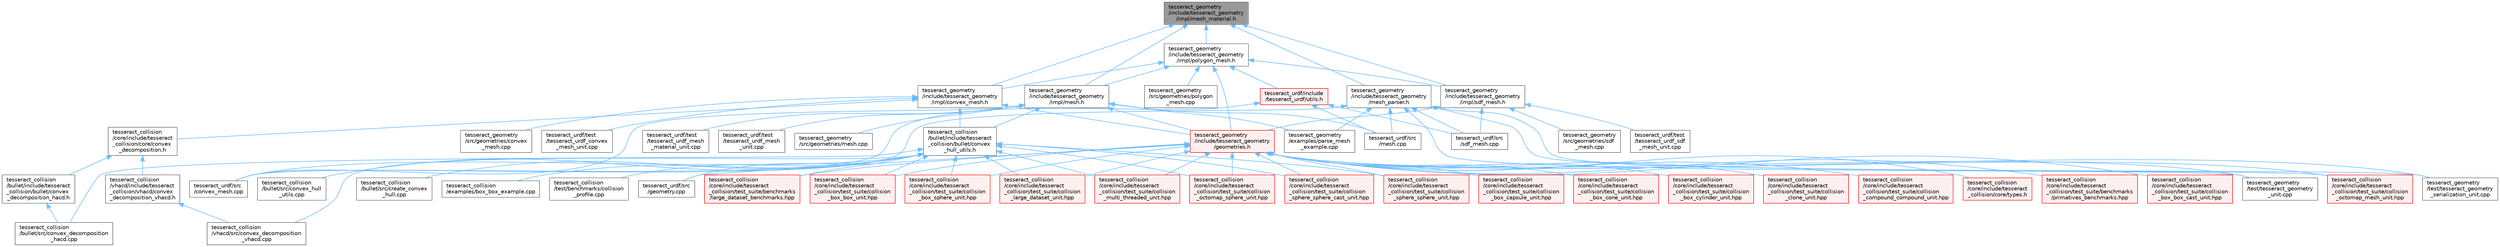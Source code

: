 digraph "tesseract_geometry/include/tesseract_geometry/impl/mesh_material.h"
{
 // LATEX_PDF_SIZE
  bgcolor="transparent";
  edge [fontname=Helvetica,fontsize=10,labelfontname=Helvetica,labelfontsize=10];
  node [fontname=Helvetica,fontsize=10,shape=box,height=0.2,width=0.4];
  Node1 [label="tesseract_geometry\l/include/tesseract_geometry\l/impl/mesh_material.h",height=0.2,width=0.4,color="gray40", fillcolor="grey60", style="filled", fontcolor="black",tooltip="Tesseract Mesh Material read from a mesh file."];
  Node1 -> Node2 [dir="back",color="steelblue1",style="solid"];
  Node2 [label="tesseract_geometry\l/include/tesseract_geometry\l/impl/convex_mesh.h",height=0.2,width=0.4,color="grey40", fillcolor="white", style="filled",URL="$de/dd2/tesseract__geometry_2include_2tesseract__geometry_2impl_2convex__mesh_8h.html",tooltip="Tesseract Convex Mesh Geometry."];
  Node2 -> Node3 [dir="back",color="steelblue1",style="solid"];
  Node3 [label="tesseract_collision\l/bullet/include/tesseract\l_collision/bullet/convex\l_hull_utils.h",height=0.2,width=0.4,color="grey40", fillcolor="white", style="filled",URL="$d0/d01/convex__hull__utils_8h.html",tooltip="This is a collection of common methods."];
  Node3 -> Node4 [dir="back",color="steelblue1",style="solid"];
  Node4 [label="tesseract_collision\l/bullet/src/convex_decomposition\l_hacd.cpp",height=0.2,width=0.4,color="grey40", fillcolor="white", style="filled",URL="$d7/d41/convex__decomposition__hacd_8cpp.html",tooltip=" "];
  Node3 -> Node5 [dir="back",color="steelblue1",style="solid"];
  Node5 [label="tesseract_collision\l/bullet/src/convex_hull\l_utils.cpp",height=0.2,width=0.4,color="grey40", fillcolor="white", style="filled",URL="$df/d54/convex__hull__utils_8cpp.html",tooltip=" "];
  Node3 -> Node6 [dir="back",color="steelblue1",style="solid"];
  Node6 [label="tesseract_collision\l/bullet/src/create_convex\l_hull.cpp",height=0.2,width=0.4,color="grey40", fillcolor="white", style="filled",URL="$d9/d52/create__convex__hull_8cpp.html",tooltip="This takes an input file and generates a convex hull ply file."];
  Node3 -> Node7 [dir="back",color="steelblue1",style="solid"];
  Node7 [label="tesseract_collision\l/core/include/tesseract\l_collision/test_suite/benchmarks\l/large_dataset_benchmarks.hpp",height=0.2,width=0.4,color="red", fillcolor="#FFF0F0", style="filled",URL="$d6/dd9/large__dataset__benchmarks_8hpp.html",tooltip=" "];
  Node3 -> Node11 [dir="back",color="steelblue1",style="solid"];
  Node11 [label="tesseract_collision\l/core/include/tesseract\l_collision/test_suite/collision\l_box_box_unit.hpp",height=0.2,width=0.4,color="red", fillcolor="#FFF0F0", style="filled",URL="$d1/d83/collision__box__box__unit_8hpp.html",tooltip=" "];
  Node3 -> Node13 [dir="back",color="steelblue1",style="solid"];
  Node13 [label="tesseract_collision\l/core/include/tesseract\l_collision/test_suite/collision\l_box_sphere_unit.hpp",height=0.2,width=0.4,color="red", fillcolor="#FFF0F0", style="filled",URL="$d8/dd9/collision__box__sphere__unit_8hpp.html",tooltip=" "];
  Node3 -> Node15 [dir="back",color="steelblue1",style="solid"];
  Node15 [label="tesseract_collision\l/core/include/tesseract\l_collision/test_suite/collision\l_large_dataset_unit.hpp",height=0.2,width=0.4,color="red", fillcolor="#FFF0F0", style="filled",URL="$d7/d23/collision__large__dataset__unit_8hpp.html",tooltip=" "];
  Node3 -> Node17 [dir="back",color="steelblue1",style="solid"];
  Node17 [label="tesseract_collision\l/core/include/tesseract\l_collision/test_suite/collision\l_multi_threaded_unit.hpp",height=0.2,width=0.4,color="red", fillcolor="#FFF0F0", style="filled",URL="$de/d2c/collision__multi__threaded__unit_8hpp.html",tooltip=" "];
  Node3 -> Node19 [dir="back",color="steelblue1",style="solid"];
  Node19 [label="tesseract_collision\l/core/include/tesseract\l_collision/test_suite/collision\l_octomap_sphere_unit.hpp",height=0.2,width=0.4,color="red", fillcolor="#FFF0F0", style="filled",URL="$dc/d2d/collision__octomap__sphere__unit_8hpp.html",tooltip=" "];
  Node3 -> Node21 [dir="back",color="steelblue1",style="solid"];
  Node21 [label="tesseract_collision\l/core/include/tesseract\l_collision/test_suite/collision\l_sphere_sphere_cast_unit.hpp",height=0.2,width=0.4,color="red", fillcolor="#FFF0F0", style="filled",URL="$dd/dce/collision__sphere__sphere__cast__unit_8hpp.html",tooltip=" "];
  Node3 -> Node23 [dir="back",color="steelblue1",style="solid"];
  Node23 [label="tesseract_collision\l/core/include/tesseract\l_collision/test_suite/collision\l_sphere_sphere_unit.hpp",height=0.2,width=0.4,color="red", fillcolor="#FFF0F0", style="filled",URL="$d5/d45/collision__sphere__sphere__unit_8hpp.html",tooltip=" "];
  Node3 -> Node25 [dir="back",color="steelblue1",style="solid"];
  Node25 [label="tesseract_collision\l/examples/box_box_example.cpp",height=0.2,width=0.4,color="grey40", fillcolor="white", style="filled",URL="$dd/d5a/box__box__example_8cpp.html",tooltip=" "];
  Node3 -> Node26 [dir="back",color="steelblue1",style="solid"];
  Node26 [label="tesseract_collision\l/test/benchmarks/collision\l_profile.cpp",height=0.2,width=0.4,color="grey40", fillcolor="white", style="filled",URL="$df/d70/collision__profile_8cpp.html",tooltip=" "];
  Node3 -> Node27 [dir="back",color="steelblue1",style="solid"];
  Node27 [label="tesseract_collision\l/vhacd/src/convex_decomposition\l_vhacd.cpp",height=0.2,width=0.4,color="grey40", fillcolor="white", style="filled",URL="$d3/d47/convex__decomposition__vhacd_8cpp.html",tooltip=" "];
  Node3 -> Node28 [dir="back",color="steelblue1",style="solid"];
  Node28 [label="tesseract_urdf/src\l/convex_mesh.cpp",height=0.2,width=0.4,color="grey40", fillcolor="white", style="filled",URL="$d7/d92/tesseract__urdf_2src_2convex__mesh_8cpp.html",tooltip="Parse convex_mesh from xml string."];
  Node3 -> Node29 [dir="back",color="steelblue1",style="solid"];
  Node29 [label="tesseract_urdf/src\l/geometry.cpp",height=0.2,width=0.4,color="grey40", fillcolor="white", style="filled",URL="$dc/d89/tesseract__urdf_2src_2geometry_8cpp.html",tooltip="Parse geometry from XML string."];
  Node2 -> Node30 [dir="back",color="steelblue1",style="solid"];
  Node30 [label="tesseract_collision\l/core/include/tesseract\l_collision/core/convex\l_decomposition.h",height=0.2,width=0.4,color="grey40", fillcolor="white", style="filled",URL="$dd/dc4/convex__decomposition_8h.html",tooltip="Convex decomposition interface."];
  Node30 -> Node31 [dir="back",color="steelblue1",style="solid"];
  Node31 [label="tesseract_collision\l/bullet/include/tesseract\l_collision/bullet/convex\l_decomposition_hacd.h",height=0.2,width=0.4,color="grey40", fillcolor="white", style="filled",URL="$d7/da3/convex__decomposition__hacd_8h.html",tooltip="Convex decomposition HACD implementation."];
  Node31 -> Node4 [dir="back",color="steelblue1",style="solid"];
  Node30 -> Node32 [dir="back",color="steelblue1",style="solid"];
  Node32 [label="tesseract_collision\l/vhacd/include/tesseract\l_collision/vhacd/convex\l_decomposition_vhacd.h",height=0.2,width=0.4,color="grey40", fillcolor="white", style="filled",URL="$d2/df5/convex__decomposition__vhacd_8h.html",tooltip="Convex decomposition VHACD implementation."];
  Node32 -> Node27 [dir="back",color="steelblue1",style="solid"];
  Node2 -> Node33 [dir="back",color="steelblue1",style="solid"];
  Node33 [label="tesseract_geometry\l/include/tesseract_geometry\l/geometries.h",height=0.2,width=0.4,color="red", fillcolor="#FFF0F0", style="filled",URL="$d4/ddb/geometries_8h.html",tooltip="Tesseract Geometries."];
  Node33 -> Node34 [dir="back",color="steelblue1",style="solid"];
  Node34 [label="tesseract_collision\l/core/include/tesseract\l_collision/core/types.h",height=0.2,width=0.4,color="red", fillcolor="#FFF0F0", style="filled",URL="$d3/db3/tesseract__collision_2core_2include_2tesseract__collision_2core_2types_8h.html",tooltip="Tesseracts Collision Common Types."];
  Node33 -> Node7 [dir="back",color="steelblue1",style="solid"];
  Node33 -> Node109 [dir="back",color="steelblue1",style="solid"];
  Node109 [label="tesseract_collision\l/core/include/tesseract\l_collision/test_suite/benchmarks\l/primatives_benchmarks.hpp",height=0.2,width=0.4,color="red", fillcolor="#FFF0F0", style="filled",URL="$d6/d70/primatives__benchmarks_8hpp.html",tooltip=" "];
  Node33 -> Node105 [dir="back",color="steelblue1",style="solid"];
  Node105 [label="tesseract_collision\l/core/include/tesseract\l_collision/test_suite/collision\l_box_box_cast_unit.hpp",height=0.2,width=0.4,color="red", fillcolor="#FFF0F0", style="filled",URL="$d3/d5d/collision__box__box__cast__unit_8hpp.html",tooltip=" "];
  Node33 -> Node11 [dir="back",color="steelblue1",style="solid"];
  Node33 -> Node110 [dir="back",color="steelblue1",style="solid"];
  Node110 [label="tesseract_collision\l/core/include/tesseract\l_collision/test_suite/collision\l_box_capsule_unit.hpp",height=0.2,width=0.4,color="red", fillcolor="#FFF0F0", style="filled",URL="$d2/dd3/collision__box__capsule__unit_8hpp.html",tooltip=" "];
  Node33 -> Node111 [dir="back",color="steelblue1",style="solid"];
  Node111 [label="tesseract_collision\l/core/include/tesseract\l_collision/test_suite/collision\l_box_cone_unit.hpp",height=0.2,width=0.4,color="red", fillcolor="#FFF0F0", style="filled",URL="$de/d86/collision__box__cone__unit_8hpp.html",tooltip=" "];
  Node33 -> Node112 [dir="back",color="steelblue1",style="solid"];
  Node112 [label="tesseract_collision\l/core/include/tesseract\l_collision/test_suite/collision\l_box_cylinder_unit.hpp",height=0.2,width=0.4,color="red", fillcolor="#FFF0F0", style="filled",URL="$d1/d1b/collision__box__cylinder__unit_8hpp.html",tooltip=" "];
  Node33 -> Node13 [dir="back",color="steelblue1",style="solid"];
  Node33 -> Node113 [dir="back",color="steelblue1",style="solid"];
  Node113 [label="tesseract_collision\l/core/include/tesseract\l_collision/test_suite/collision\l_clone_unit.hpp",height=0.2,width=0.4,color="red", fillcolor="#FFF0F0", style="filled",URL="$d6/d36/collision__clone__unit_8hpp.html",tooltip=" "];
  Node33 -> Node106 [dir="back",color="steelblue1",style="solid"];
  Node106 [label="tesseract_collision\l/core/include/tesseract\l_collision/test_suite/collision\l_compound_compound_unit.hpp",height=0.2,width=0.4,color="red", fillcolor="#FFF0F0", style="filled",URL="$dd/dfd/collision__compound__compound__unit_8hpp.html",tooltip=" "];
  Node33 -> Node15 [dir="back",color="steelblue1",style="solid"];
  Node33 -> Node17 [dir="back",color="steelblue1",style="solid"];
  Node33 -> Node65 [dir="back",color="steelblue1",style="solid"];
  Node65 [label="tesseract_collision\l/core/include/tesseract\l_collision/test_suite/collision\l_octomap_mesh_unit.hpp",height=0.2,width=0.4,color="red", fillcolor="#FFF0F0", style="filled",URL="$d9/d70/collision__octomap__mesh__unit_8hpp.html",tooltip=" "];
  Node33 -> Node19 [dir="back",color="steelblue1",style="solid"];
  Node33 -> Node21 [dir="back",color="steelblue1",style="solid"];
  Node33 -> Node23 [dir="back",color="steelblue1",style="solid"];
  Node33 -> Node119 [dir="back",color="steelblue1",style="solid"];
  Node119 [label="tesseract_geometry\l/test/tesseract_geometry\l_serialization_unit.cpp",height=0.2,width=0.4,color="grey40", fillcolor="white", style="filled",URL="$d2/d49/tesseract__geometry__serialization__unit_8cpp.html",tooltip="Tests serialization of geometry."];
  Node33 -> Node120 [dir="back",color="steelblue1",style="solid"];
  Node120 [label="tesseract_geometry\l/test/tesseract_geometry\l_unit.cpp",height=0.2,width=0.4,color="grey40", fillcolor="white", style="filled",URL="$d7/d07/tesseract__geometry__unit_8cpp.html",tooltip=" "];
  Node33 -> Node29 [dir="back",color="steelblue1",style="solid"];
  Node2 -> Node127 [dir="back",color="steelblue1",style="solid"];
  Node127 [label="tesseract_geometry\l/src/geometries/convex\l_mesh.cpp",height=0.2,width=0.4,color="grey40", fillcolor="white", style="filled",URL="$d6/dec/tesseract__geometry_2src_2geometries_2convex__mesh_8cpp.html",tooltip=" "];
  Node2 -> Node128 [dir="back",color="steelblue1",style="solid"];
  Node128 [label="tesseract_urdf/test\l/tesseract_urdf_convex\l_mesh_unit.cpp",height=0.2,width=0.4,color="grey40", fillcolor="white", style="filled",URL="$dd/d90/tesseract__urdf__convex__mesh__unit_8cpp.html",tooltip=" "];
  Node1 -> Node129 [dir="back",color="steelblue1",style="solid"];
  Node129 [label="tesseract_geometry\l/include/tesseract_geometry\l/impl/mesh.h",height=0.2,width=0.4,color="grey40", fillcolor="white", style="filled",URL="$d5/d93/tesseract__geometry_2include_2tesseract__geometry_2impl_2mesh_8h.html",tooltip="Tesseract Mesh Geometry."];
  Node129 -> Node3 [dir="back",color="steelblue1",style="solid"];
  Node129 -> Node130 [dir="back",color="steelblue1",style="solid"];
  Node130 [label="tesseract_geometry\l/examples/parse_mesh\l_example.cpp",height=0.2,width=0.4,color="grey40", fillcolor="white", style="filled",URL="$d6/d6e/parse__mesh__example_8cpp.html",tooltip=" "];
  Node129 -> Node33 [dir="back",color="steelblue1",style="solid"];
  Node129 -> Node131 [dir="back",color="steelblue1",style="solid"];
  Node131 [label="tesseract_geometry\l/src/geometries/mesh.cpp",height=0.2,width=0.4,color="grey40", fillcolor="white", style="filled",URL="$de/dd6/tesseract__geometry_2src_2geometries_2mesh_8cpp.html",tooltip=" "];
  Node129 -> Node28 [dir="back",color="steelblue1",style="solid"];
  Node129 -> Node132 [dir="back",color="steelblue1",style="solid"];
  Node132 [label="tesseract_urdf/src\l/mesh.cpp",height=0.2,width=0.4,color="grey40", fillcolor="white", style="filled",URL="$d7/d58/tesseract__urdf_2src_2mesh_8cpp.html",tooltip="Parse mesh from xml string."];
  Node129 -> Node133 [dir="back",color="steelblue1",style="solid"];
  Node133 [label="tesseract_urdf/test\l/tesseract_urdf_mesh\l_material_unit.cpp",height=0.2,width=0.4,color="grey40", fillcolor="white", style="filled",URL="$da/d99/tesseract__urdf__mesh__material__unit_8cpp.html",tooltip=" "];
  Node129 -> Node134 [dir="back",color="steelblue1",style="solid"];
  Node134 [label="tesseract_urdf/test\l/tesseract_urdf_mesh\l_unit.cpp",height=0.2,width=0.4,color="grey40", fillcolor="white", style="filled",URL="$de/d57/tesseract__urdf__mesh__unit_8cpp.html",tooltip=" "];
  Node1 -> Node135 [dir="back",color="steelblue1",style="solid"];
  Node135 [label="tesseract_geometry\l/include/tesseract_geometry\l/impl/polygon_mesh.h",height=0.2,width=0.4,color="grey40", fillcolor="white", style="filled",URL="$d2/deb/polygon__mesh_8h.html",tooltip="Tesseract Polygon Mesh Geometry."];
  Node135 -> Node33 [dir="back",color="steelblue1",style="solid"];
  Node135 -> Node2 [dir="back",color="steelblue1",style="solid"];
  Node135 -> Node129 [dir="back",color="steelblue1",style="solid"];
  Node135 -> Node136 [dir="back",color="steelblue1",style="solid"];
  Node136 [label="tesseract_geometry\l/include/tesseract_geometry\l/impl/sdf_mesh.h",height=0.2,width=0.4,color="grey40", fillcolor="white", style="filled",URL="$d2/d17/tesseract__geometry_2include_2tesseract__geometry_2impl_2sdf__mesh_8h.html",tooltip="Tesseract SDF Mesh Geometry."];
  Node136 -> Node33 [dir="back",color="steelblue1",style="solid"];
  Node136 -> Node137 [dir="back",color="steelblue1",style="solid"];
  Node137 [label="tesseract_geometry\l/src/geometries/sdf\l_mesh.cpp",height=0.2,width=0.4,color="grey40", fillcolor="white", style="filled",URL="$d2/d56/tesseract__geometry_2src_2geometries_2sdf__mesh_8cpp.html",tooltip=" "];
  Node136 -> Node138 [dir="back",color="steelblue1",style="solid"];
  Node138 [label="tesseract_urdf/src\l/sdf_mesh.cpp",height=0.2,width=0.4,color="grey40", fillcolor="white", style="filled",URL="$da/d1e/tesseract__urdf_2src_2sdf__mesh_8cpp.html",tooltip=" "];
  Node136 -> Node139 [dir="back",color="steelblue1",style="solid"];
  Node139 [label="tesseract_urdf/test\l/tesseract_urdf_sdf\l_mesh_unit.cpp",height=0.2,width=0.4,color="grey40", fillcolor="white", style="filled",URL="$d6/d3c/tesseract__urdf__sdf__mesh__unit_8cpp.html",tooltip=" "];
  Node135 -> Node140 [dir="back",color="steelblue1",style="solid"];
  Node140 [label="tesseract_geometry\l/src/geometries/polygon\l_mesh.cpp",height=0.2,width=0.4,color="grey40", fillcolor="white", style="filled",URL="$d4/d4e/polygon__mesh_8cpp.html",tooltip="Tesseract PolygonMesh Geometry."];
  Node135 -> Node141 [dir="back",color="steelblue1",style="solid"];
  Node141 [label="tesseract_urdf/include\l/tesseract_urdf/utils.h",height=0.2,width=0.4,color="red", fillcolor="#FFF0F0", style="filled",URL="$d4/d9c/tesseract__urdf_2include_2tesseract__urdf_2utils_8h.html",tooltip=" "];
  Node141 -> Node28 [dir="back",color="steelblue1",style="solid"];
  Node141 -> Node132 [dir="back",color="steelblue1",style="solid"];
  Node141 -> Node138 [dir="back",color="steelblue1",style="solid"];
  Node1 -> Node136 [dir="back",color="steelblue1",style="solid"];
  Node1 -> Node157 [dir="back",color="steelblue1",style="solid"];
  Node157 [label="tesseract_geometry\l/include/tesseract_geometry\l/mesh_parser.h",height=0.2,width=0.4,color="grey40", fillcolor="white", style="filled",URL="$d8/dc3/mesh__parser_8h.html",tooltip=" "];
  Node157 -> Node65 [dir="back",color="steelblue1",style="solid"];
  Node157 -> Node130 [dir="back",color="steelblue1",style="solid"];
  Node157 -> Node119 [dir="back",color="steelblue1",style="solid"];
  Node157 -> Node120 [dir="back",color="steelblue1",style="solid"];
  Node157 -> Node28 [dir="back",color="steelblue1",style="solid"];
  Node157 -> Node132 [dir="back",color="steelblue1",style="solid"];
  Node157 -> Node138 [dir="back",color="steelblue1",style="solid"];
}
